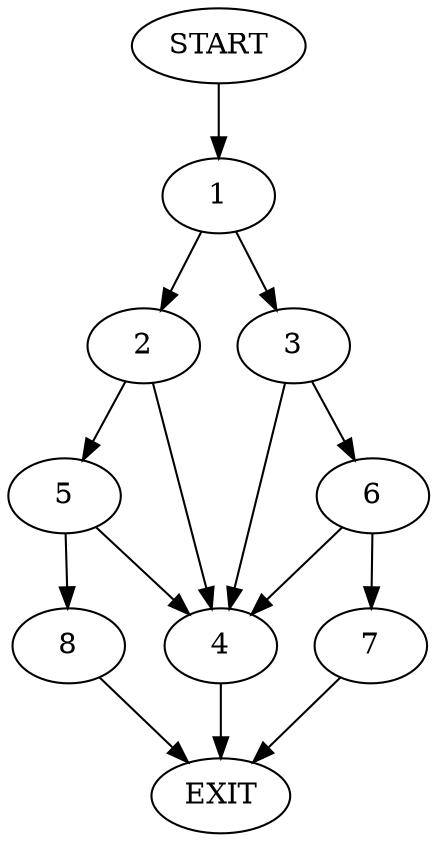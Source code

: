 digraph {
0 [label="START"]
9 [label="EXIT"]
0 -> 1
1 -> 2
1 -> 3
2 -> 4
2 -> 5
3 -> 6
3 -> 4
6 -> 4
6 -> 7
4 -> 9
7 -> 9
5 -> 4
5 -> 8
8 -> 9
}
